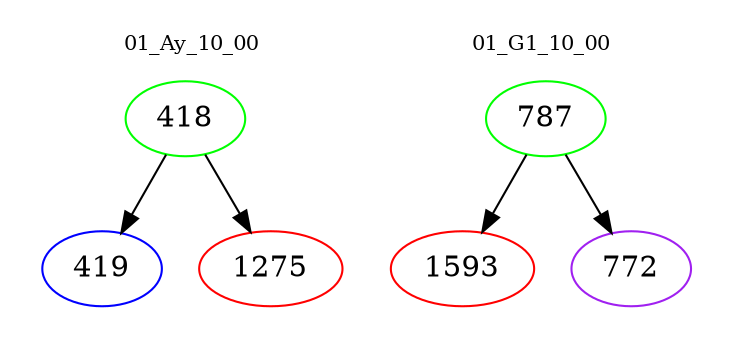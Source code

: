 digraph{
subgraph cluster_0 {
color = white
label = "01_Ay_10_00";
fontsize=10;
T0_418 [label="418", color="green"]
T0_418 -> T0_419 [color="black"]
T0_419 [label="419", color="blue"]
T0_418 -> T0_1275 [color="black"]
T0_1275 [label="1275", color="red"]
}
subgraph cluster_1 {
color = white
label = "01_G1_10_00";
fontsize=10;
T1_787 [label="787", color="green"]
T1_787 -> T1_1593 [color="black"]
T1_1593 [label="1593", color="red"]
T1_787 -> T1_772 [color="black"]
T1_772 [label="772", color="purple"]
}
}
